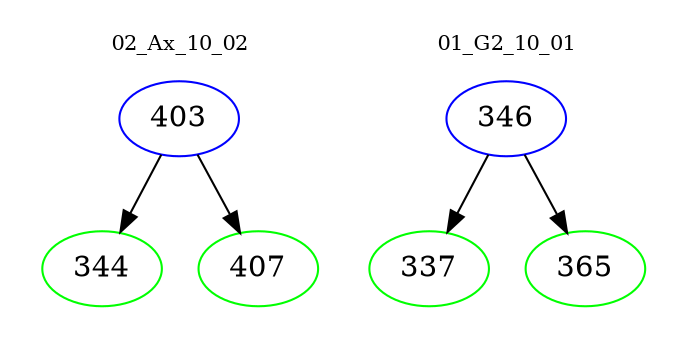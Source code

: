 digraph{
subgraph cluster_0 {
color = white
label = "02_Ax_10_02";
fontsize=10;
T0_403 [label="403", color="blue"]
T0_403 -> T0_344 [color="black"]
T0_344 [label="344", color="green"]
T0_403 -> T0_407 [color="black"]
T0_407 [label="407", color="green"]
}
subgraph cluster_1 {
color = white
label = "01_G2_10_01";
fontsize=10;
T1_346 [label="346", color="blue"]
T1_346 -> T1_337 [color="black"]
T1_337 [label="337", color="green"]
T1_346 -> T1_365 [color="black"]
T1_365 [label="365", color="green"]
}
}
